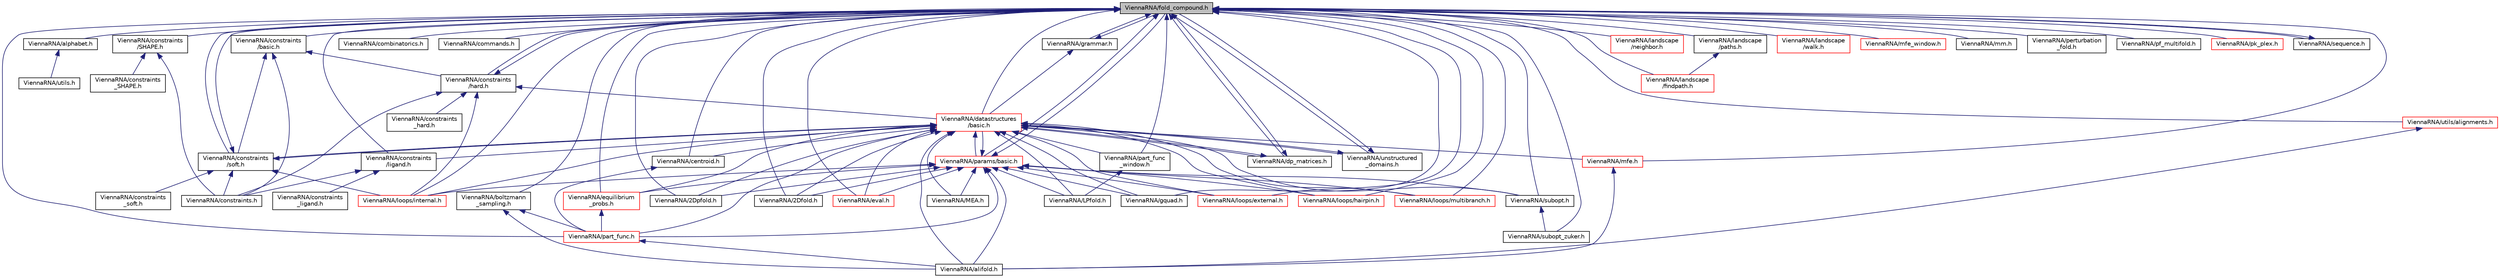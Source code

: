 digraph "ViennaRNA/fold_compound.h"
{
 // INTERACTIVE_SVG=YES
 // LATEX_PDF_SIZE
  bgcolor="transparent";
  edge [fontname="Helvetica",fontsize="10",labelfontname="Helvetica",labelfontsize="10"];
  node [fontname="Helvetica",fontsize="10",shape=record];
  Node1 [label="ViennaRNA/fold_compound.h",height=0.2,width=0.4,color="black", fillcolor="grey75", style="filled", fontcolor="black",tooltip="The Basic Fold Compound API."];
  Node1 -> Node2 [dir="back",color="midnightblue",fontsize="10",style="solid"];
  Node2 [label="ViennaRNA/2Dfold.h",height=0.2,width=0.4,color="black",URL="$2Dfold_8h.html",tooltip="MFE structures for base pair distance classes."];
  Node1 -> Node3 [dir="back",color="midnightblue",fontsize="10",style="solid"];
  Node3 [label="ViennaRNA/2Dpfold.h",height=0.2,width=0.4,color="black",URL="$2Dpfold_8h.html",tooltip="Partition function implementations for base pair distance classes."];
  Node1 -> Node4 [dir="back",color="midnightblue",fontsize="10",style="solid"];
  Node4 [label="ViennaRNA/alphabet.h",height=0.2,width=0.4,color="black",URL="$alphabet_8h.html",tooltip="Functions to process, convert, and generally handle different nucleotide and/or base pair alphabets."];
  Node4 -> Node5 [dir="back",color="midnightblue",fontsize="10",style="solid"];
  Node5 [label="ViennaRNA/utils.h",height=0.2,width=0.4,color="black",URL="$utils_8h.html",tooltip="Use ViennaRNA/utils/basic.h instead."];
  Node1 -> Node6 [dir="back",color="midnightblue",fontsize="10",style="solid"];
  Node6 [label="ViennaRNA/boltzmann\l_sampling.h",height=0.2,width=0.4,color="black",URL="$boltzmann__sampling_8h.html",tooltip="Boltzmann Sampling of secondary structures from the ensemble."];
  Node6 -> Node7 [dir="back",color="midnightblue",fontsize="10",style="solid"];
  Node7 [label="ViennaRNA/alifold.h",height=0.2,width=0.4,color="black",URL="$alifold_8h.html",tooltip="Functions for comparative structure prediction using RNA sequence alignments."];
  Node6 -> Node8 [dir="back",color="midnightblue",fontsize="10",style="solid"];
  Node8 [label="ViennaRNA/part_func.h",height=0.2,width=0.4,color="red",URL="$part__func_8h.html",tooltip="Partition function implementations."];
  Node8 -> Node7 [dir="back",color="midnightblue",fontsize="10",style="solid"];
  Node1 -> Node10 [dir="back",color="midnightblue",fontsize="10",style="solid"];
  Node10 [label="ViennaRNA/centroid.h",height=0.2,width=0.4,color="black",URL="$centroid_8h.html",tooltip="Centroid structure computation."];
  Node10 -> Node8 [dir="back",color="midnightblue",fontsize="10",style="solid"];
  Node1 -> Node11 [dir="back",color="midnightblue",fontsize="10",style="solid"];
  Node11 [label="ViennaRNA/combinatorics.h",height=0.2,width=0.4,color="black",URL="$combinatorics_8h.html",tooltip="Various implementations that deal with combinatorial aspects of objects."];
  Node1 -> Node12 [dir="back",color="midnightblue",fontsize="10",style="solid"];
  Node12 [label="ViennaRNA/commands.h",height=0.2,width=0.4,color="black",URL="$commands_8h.html",tooltip="Parse and apply different commands that alter the behavior of secondary structure prediction and eval..."];
  Node1 -> Node13 [dir="back",color="midnightblue",fontsize="10",style="solid"];
  Node13 [label="ViennaRNA/constraints\l/SHAPE.h",height=0.2,width=0.4,color="black",URL="$SHAPE_8h.html",tooltip="This module provides function to incorporate SHAPE reactivity data into the folding recursions by mea..."];
  Node13 -> Node14 [dir="back",color="midnightblue",fontsize="10",style="solid"];
  Node14 [label="ViennaRNA/constraints.h",height=0.2,width=0.4,color="black",URL="$constraints_8h.html",tooltip="Use ViennaRNA/constraints/basic.h instead."];
  Node13 -> Node15 [dir="back",color="midnightblue",fontsize="10",style="solid"];
  Node15 [label="ViennaRNA/constraints\l_SHAPE.h",height=0.2,width=0.4,color="black",URL="$constraints__SHAPE_8h.html",tooltip="Use ViennaRNA/constraints/SHAPE.h instead."];
  Node1 -> Node16 [dir="back",color="midnightblue",fontsize="10",style="solid"];
  Node16 [label="ViennaRNA/constraints\l/basic.h",height=0.2,width=0.4,color="black",URL="$constraints_2basic_8h.html",tooltip="Functions and data structures for constraining secondary structure predictions and evaluation."];
  Node16 -> Node14 [dir="back",color="midnightblue",fontsize="10",style="solid"];
  Node16 -> Node17 [dir="back",color="midnightblue",fontsize="10",style="solid"];
  Node17 [label="ViennaRNA/constraints\l/hard.h",height=0.2,width=0.4,color="black",URL="$hard_8h.html",tooltip="Functions and data structures for handling of secondary structure hard constraints."];
  Node17 -> Node14 [dir="back",color="midnightblue",fontsize="10",style="solid"];
  Node17 -> Node18 [dir="back",color="midnightblue",fontsize="10",style="solid"];
  Node18 [label="ViennaRNA/constraints\l_hard.h",height=0.2,width=0.4,color="black",URL="$constraints__hard_8h.html",tooltip="Use ViennaRNA/constraints/hard.h instead."];
  Node17 -> Node19 [dir="back",color="midnightblue",fontsize="10",style="solid"];
  Node19 [label="ViennaRNA/datastructures\l/basic.h",height=0.2,width=0.4,color="red",URL="$datastructures_2basic_8h.html",tooltip="Various data structures and pre-processor macros."];
  Node19 -> Node2 [dir="back",color="midnightblue",fontsize="10",style="solid"];
  Node19 -> Node3 [dir="back",color="midnightblue",fontsize="10",style="solid"];
  Node19 -> Node20 [dir="back",color="midnightblue",fontsize="10",style="solid"];
  Node20 [label="ViennaRNA/LPfold.h",height=0.2,width=0.4,color="black",URL="$LPfold_8h.html",tooltip="Partition function and equilibrium probability implementation for the sliding window algorithm."];
  Node19 -> Node21 [dir="back",color="midnightblue",fontsize="10",style="solid"];
  Node21 [label="ViennaRNA/MEA.h",height=0.2,width=0.4,color="black",URL="$MEA_8h.html",tooltip="Computes a MEA (maximum expected accuracy) structure."];
  Node19 -> Node7 [dir="back",color="midnightblue",fontsize="10",style="solid"];
  Node19 -> Node10 [dir="back",color="midnightblue",fontsize="10",style="solid"];
  Node19 -> Node25 [dir="back",color="midnightblue",fontsize="10",style="solid"];
  Node25 [label="ViennaRNA/constraints\l/ligand.h",height=0.2,width=0.4,color="black",URL="$ligand_8h.html",tooltip="Functions for incorporation of ligands binding to hairpin and interior loop motifs using the soft con..."];
  Node25 -> Node14 [dir="back",color="midnightblue",fontsize="10",style="solid"];
  Node25 -> Node26 [dir="back",color="midnightblue",fontsize="10",style="solid"];
  Node26 [label="ViennaRNA/constraints\l_ligand.h",height=0.2,width=0.4,color="black",URL="$constraints__ligand_8h.html",tooltip="Use ViennaRNA/constraints/ligand.h instead."];
  Node19 -> Node27 [dir="back",color="midnightblue",fontsize="10",style="solid"];
  Node27 [label="ViennaRNA/constraints\l/soft.h",height=0.2,width=0.4,color="black",URL="$soft_8h.html",tooltip="Functions and data structures for secondary structure soft constraints."];
  Node27 -> Node14 [dir="back",color="midnightblue",fontsize="10",style="solid"];
  Node27 -> Node28 [dir="back",color="midnightblue",fontsize="10",style="solid"];
  Node28 [label="ViennaRNA/constraints\l_soft.h",height=0.2,width=0.4,color="black",URL="$constraints__soft_8h.html",tooltip="Use ViennaRNA/constraints/soft.h instead."];
  Node27 -> Node19 [dir="back",color="midnightblue",fontsize="10",style="solid"];
  Node27 -> Node1 [dir="back",color="midnightblue",fontsize="10",style="solid"];
  Node27 -> Node29 [dir="back",color="midnightblue",fontsize="10",style="solid"];
  Node29 [label="ViennaRNA/loops/internal.h",height=0.2,width=0.4,color="red",URL="$internal_8h.html",tooltip="Energy evaluation of interior loops for MFE and partition function calculations."];
  Node19 -> Node34 [dir="back",color="midnightblue",fontsize="10",style="solid"];
  Node34 [label="ViennaRNA/dp_matrices.h",height=0.2,width=0.4,color="black",URL="$dp__matrices_8h.html",tooltip="Functions to deal with standard dynamic programming (DP) matrices."];
  Node34 -> Node19 [dir="back",color="midnightblue",fontsize="10",style="solid"];
  Node34 -> Node1 [dir="back",color="midnightblue",fontsize="10",style="solid"];
  Node19 -> Node36 [dir="back",color="midnightblue",fontsize="10",style="solid"];
  Node36 [label="ViennaRNA/equilibrium\l_probs.h",height=0.2,width=0.4,color="red",URL="$equilibrium__probs_8h.html",tooltip="Equilibrium Probability implementations."];
  Node36 -> Node8 [dir="back",color="midnightblue",fontsize="10",style="solid"];
  Node19 -> Node37 [dir="back",color="midnightblue",fontsize="10",style="solid"];
  Node37 [label="ViennaRNA/eval.h",height=0.2,width=0.4,color="red",URL="$eval_8h.html",tooltip="Functions and variables related to energy evaluation of sequence/structure pairs."];
  Node19 -> Node41 [dir="back",color="midnightblue",fontsize="10",style="solid"];
  Node41 [label="ViennaRNA/gquad.h",height=0.2,width=0.4,color="black",URL="$gquad_8h.html",tooltip="G-quadruplexes."];
  Node19 -> Node45 [dir="back",color="midnightblue",fontsize="10",style="solid"];
  Node45 [label="ViennaRNA/loops/external.h",height=0.2,width=0.4,color="red",URL="$external_8h.html",tooltip="Energy evaluation of exterior loops for MFE and partition function calculations."];
  Node19 -> Node47 [dir="back",color="midnightblue",fontsize="10",style="solid"];
  Node47 [label="ViennaRNA/loops/hairpin.h",height=0.2,width=0.4,color="red",URL="$hairpin_8h.html",tooltip="Energy evaluation of hairpin loops for MFE and partition function calculations."];
  Node19 -> Node29 [dir="back",color="midnightblue",fontsize="10",style="solid"];
  Node19 -> Node49 [dir="back",color="midnightblue",fontsize="10",style="solid"];
  Node49 [label="ViennaRNA/loops/multibranch.h",height=0.2,width=0.4,color="red",URL="$multibranch_8h.html",tooltip="Energy evaluation of multibranch loops for MFE and partition function calculations."];
  Node19 -> Node51 [dir="back",color="midnightblue",fontsize="10",style="solid"];
  Node51 [label="ViennaRNA/mfe.h",height=0.2,width=0.4,color="red",URL="$mfe_8h.html",tooltip="Compute Minimum Free energy (MFE) and backtrace corresponding secondary structures from RNA sequence ..."];
  Node51 -> Node7 [dir="back",color="midnightblue",fontsize="10",style="solid"];
  Node19 -> Node52 [dir="back",color="midnightblue",fontsize="10",style="solid"];
  Node52 [label="ViennaRNA/params/basic.h",height=0.2,width=0.4,color="red",URL="$params_2basic_8h.html",tooltip="Functions to deal with sets of energy parameters."];
  Node52 -> Node2 [dir="back",color="midnightblue",fontsize="10",style="solid"];
  Node52 -> Node3 [dir="back",color="midnightblue",fontsize="10",style="solid"];
  Node52 -> Node20 [dir="back",color="midnightblue",fontsize="10",style="solid"];
  Node52 -> Node21 [dir="back",color="midnightblue",fontsize="10",style="solid"];
  Node52 -> Node7 [dir="back",color="midnightblue",fontsize="10",style="solid"];
  Node52 -> Node19 [dir="back",color="midnightblue",fontsize="10",style="solid"];
  Node52 -> Node36 [dir="back",color="midnightblue",fontsize="10",style="solid"];
  Node52 -> Node37 [dir="back",color="midnightblue",fontsize="10",style="solid"];
  Node52 -> Node1 [dir="back",color="midnightblue",fontsize="10",style="solid"];
  Node52 -> Node41 [dir="back",color="midnightblue",fontsize="10",style="solid"];
  Node52 -> Node45 [dir="back",color="midnightblue",fontsize="10",style="solid"];
  Node52 -> Node47 [dir="back",color="midnightblue",fontsize="10",style="solid"];
  Node52 -> Node29 [dir="back",color="midnightblue",fontsize="10",style="solid"];
  Node52 -> Node49 [dir="back",color="midnightblue",fontsize="10",style="solid"];
  Node52 -> Node8 [dir="back",color="midnightblue",fontsize="10",style="solid"];
  Node52 -> Node55 [dir="back",color="midnightblue",fontsize="10",style="solid"];
  Node55 [label="ViennaRNA/subopt.h",height=0.2,width=0.4,color="black",URL="$subopt_8h.html",tooltip="RNAsubopt and density of states declarations."];
  Node55 -> Node56 [dir="back",color="midnightblue",fontsize="10",style="solid"];
  Node56 [label="ViennaRNA/subopt_zuker.h",height=0.2,width=0.4,color="black",URL="$subopt__zuker_8h_source.html",tooltip=" "];
  Node19 -> Node8 [dir="back",color="midnightblue",fontsize="10",style="solid"];
  Node19 -> Node58 [dir="back",color="midnightblue",fontsize="10",style="solid"];
  Node58 [label="ViennaRNA/part_func\l_window.h",height=0.2,width=0.4,color="black",URL="$part__func__window_8h.html",tooltip="Partition function and equilibrium probability implementation for the sliding window algorithm."];
  Node58 -> Node20 [dir="back",color="midnightblue",fontsize="10",style="solid"];
  Node19 -> Node55 [dir="back",color="midnightblue",fontsize="10",style="solid"];
  Node19 -> Node71 [dir="back",color="midnightblue",fontsize="10",style="solid"];
  Node71 [label="ViennaRNA/unstructured\l_domains.h",height=0.2,width=0.4,color="black",URL="$unstructured__domains_8h.html",tooltip="Functions to modify unstructured domains, e.g. to incorporate ligands binding to unpaired stretches."];
  Node71 -> Node19 [dir="back",color="midnightblue",fontsize="10",style="solid"];
  Node71 -> Node1 [dir="back",color="midnightblue",fontsize="10",style="solid"];
  Node17 -> Node1 [dir="back",color="midnightblue",fontsize="10",style="solid"];
  Node17 -> Node29 [dir="back",color="midnightblue",fontsize="10",style="solid"];
  Node16 -> Node27 [dir="back",color="midnightblue",fontsize="10",style="solid"];
  Node1 -> Node17 [dir="back",color="midnightblue",fontsize="10",style="solid"];
  Node1 -> Node25 [dir="back",color="midnightblue",fontsize="10",style="solid"];
  Node1 -> Node27 [dir="back",color="midnightblue",fontsize="10",style="solid"];
  Node1 -> Node19 [dir="back",color="midnightblue",fontsize="10",style="solid"];
  Node1 -> Node34 [dir="back",color="midnightblue",fontsize="10",style="solid"];
  Node1 -> Node36 [dir="back",color="midnightblue",fontsize="10",style="solid"];
  Node1 -> Node37 [dir="back",color="midnightblue",fontsize="10",style="solid"];
  Node1 -> Node41 [dir="back",color="midnightblue",fontsize="10",style="solid"];
  Node1 -> Node77 [dir="back",color="midnightblue",fontsize="10",style="solid"];
  Node77 [label="ViennaRNA/grammar.h",height=0.2,width=0.4,color="black",URL="$grammar_8h.html",tooltip="Implementations for the RNA folding grammar."];
  Node77 -> Node19 [dir="back",color="midnightblue",fontsize="10",style="solid"];
  Node77 -> Node1 [dir="back",color="midnightblue",fontsize="10",style="solid"];
  Node1 -> Node78 [dir="back",color="midnightblue",fontsize="10",style="solid"];
  Node78 [label="ViennaRNA/landscape\l/findpath.h",height=0.2,width=0.4,color="red",URL="$landscape_2findpath_8h.html",tooltip="A breadth-first search heuristic for optimal direct folding paths."];
  Node1 -> Node80 [dir="back",color="midnightblue",fontsize="10",style="solid"];
  Node80 [label="ViennaRNA/landscape\l/neighbor.h",height=0.2,width=0.4,color="red",URL="$landscape_2neighbor_8h.html",tooltip="Methods to compute the neighbors of an RNA secondary structure."];
  Node1 -> Node83 [dir="back",color="midnightblue",fontsize="10",style="solid"];
  Node83 [label="ViennaRNA/landscape\l/paths.h",height=0.2,width=0.4,color="black",URL="$paths_8h.html",tooltip="API for computing (optimal) (re-)folding paths between secondary structures."];
  Node83 -> Node78 [dir="back",color="midnightblue",fontsize="10",style="solid"];
  Node1 -> Node84 [dir="back",color="midnightblue",fontsize="10",style="solid"];
  Node84 [label="ViennaRNA/landscape\l/walk.h",height=0.2,width=0.4,color="red",URL="$landscape_2walk_8h.html",tooltip="Methods to generate particular paths such as gradient or random walks through the energy landscape of..."];
  Node1 -> Node45 [dir="back",color="midnightblue",fontsize="10",style="solid"];
  Node1 -> Node47 [dir="back",color="midnightblue",fontsize="10",style="solid"];
  Node1 -> Node29 [dir="back",color="midnightblue",fontsize="10",style="solid"];
  Node1 -> Node49 [dir="back",color="midnightblue",fontsize="10",style="solid"];
  Node1 -> Node51 [dir="back",color="midnightblue",fontsize="10",style="solid"];
  Node1 -> Node85 [dir="back",color="midnightblue",fontsize="10",style="solid"];
  Node85 [label="ViennaRNA/mfe_window.h",height=0.2,width=0.4,color="red",URL="$mfe__window_8h.html",tooltip="Compute local Minimum Free Energy (MFE) using a sliding window approach and backtrace corresponding s..."];
  Node1 -> Node87 [dir="back",color="midnightblue",fontsize="10",style="solid"];
  Node87 [label="ViennaRNA/mm.h",height=0.2,width=0.4,color="black",URL="$mm_8h.html",tooltip="Several Maximum Matching implementations."];
  Node1 -> Node52 [dir="back",color="midnightblue",fontsize="10",style="solid"];
  Node1 -> Node8 [dir="back",color="midnightblue",fontsize="10",style="solid"];
  Node1 -> Node58 [dir="back",color="midnightblue",fontsize="10",style="solid"];
  Node1 -> Node88 [dir="back",color="midnightblue",fontsize="10",style="solid"];
  Node88 [label="ViennaRNA/perturbation\l_fold.h",height=0.2,width=0.4,color="black",URL="$perturbation__fold_8h.html",tooltip="Find a vector of perturbation energies that minimizes the discripancies between predicted and observe..."];
  Node1 -> Node89 [dir="back",color="midnightblue",fontsize="10",style="solid"];
  Node89 [label="ViennaRNA/pf_multifold.h",height=0.2,width=0.4,color="black",URL="$pf__multifold_8h_source.html",tooltip=" "];
  Node1 -> Node90 [dir="back",color="midnightblue",fontsize="10",style="solid"];
  Node90 [label="ViennaRNA/pk_plex.h",height=0.2,width=0.4,color="red",URL="$pk__plex_8h.html",tooltip="Heuristics for two-step pseudoknot forming interaction predictions."];
  Node1 -> Node91 [dir="back",color="midnightblue",fontsize="10",style="solid"];
  Node91 [label="ViennaRNA/sequence.h",height=0.2,width=0.4,color="black",URL="$sequence_8h.html",tooltip="Functions and data structures related to sequence representations ,."];
  Node91 -> Node1 [dir="back",color="midnightblue",fontsize="10",style="solid"];
  Node1 -> Node55 [dir="back",color="midnightblue",fontsize="10",style="solid"];
  Node1 -> Node56 [dir="back",color="midnightblue",fontsize="10",style="solid"];
  Node1 -> Node71 [dir="back",color="midnightblue",fontsize="10",style="solid"];
  Node1 -> Node92 [dir="back",color="midnightblue",fontsize="10",style="solid"];
  Node92 [label="ViennaRNA/utils/alignments.h",height=0.2,width=0.4,color="red",URL="$utils_2alignments_8h.html",tooltip="Various utility- and helper-functions for sequence alignments and comparative structure prediction."];
  Node92 -> Node7 [dir="back",color="midnightblue",fontsize="10",style="solid"];
}
